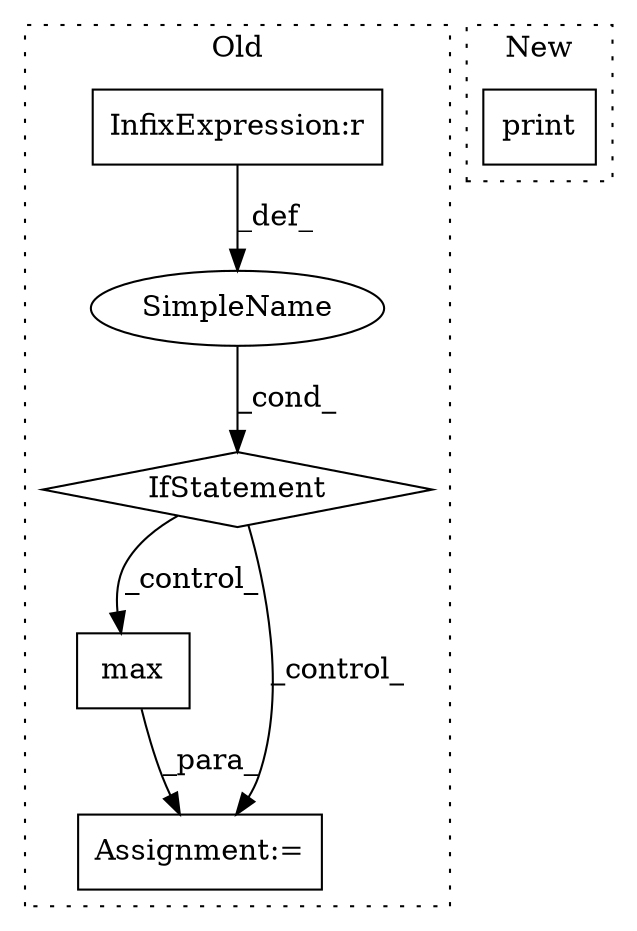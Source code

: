 digraph G {
subgraph cluster0 {
1 [label="max" a="32" s="686,715" l="4,1" shape="box"];
3 [label="Assignment:=" a="7" s="666" l="1" shape="box"];
4 [label="SimpleName" a="42" s="" l="" shape="ellipse"];
5 [label="InfixExpression:r" a="27" s="610" l="3" shape="box"];
6 [label="IfStatement" a="25" s="593,651" l="4,2" shape="diamond"];
label = "Old";
style="dotted";
}
subgraph cluster1 {
2 [label="print" a="32" s="713,727" l="6,1" shape="box"];
label = "New";
style="dotted";
}
1 -> 3 [label="_para_"];
4 -> 6 [label="_cond_"];
5 -> 4 [label="_def_"];
6 -> 1 [label="_control_"];
6 -> 3 [label="_control_"];
}